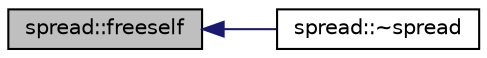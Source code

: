 digraph "spread::freeself"
{
  edge [fontname="Helvetica",fontsize="10",labelfontname="Helvetica",labelfontsize="10"];
  node [fontname="Helvetica",fontsize="10",shape=record];
  rankdir="LR";
  Node1108 [label="spread::freeself",height=0.2,width=0.4,color="black", fillcolor="grey75", style="filled", fontcolor="black"];
  Node1108 -> Node1109 [dir="back",color="midnightblue",fontsize="10",style="solid",fontname="Helvetica"];
  Node1109 [label="spread::~spread",height=0.2,width=0.4,color="black", fillcolor="white", style="filled",URL="$da/dc1/classspread.html#a95546560f3dcfdff640464d30f91b573"];
}
